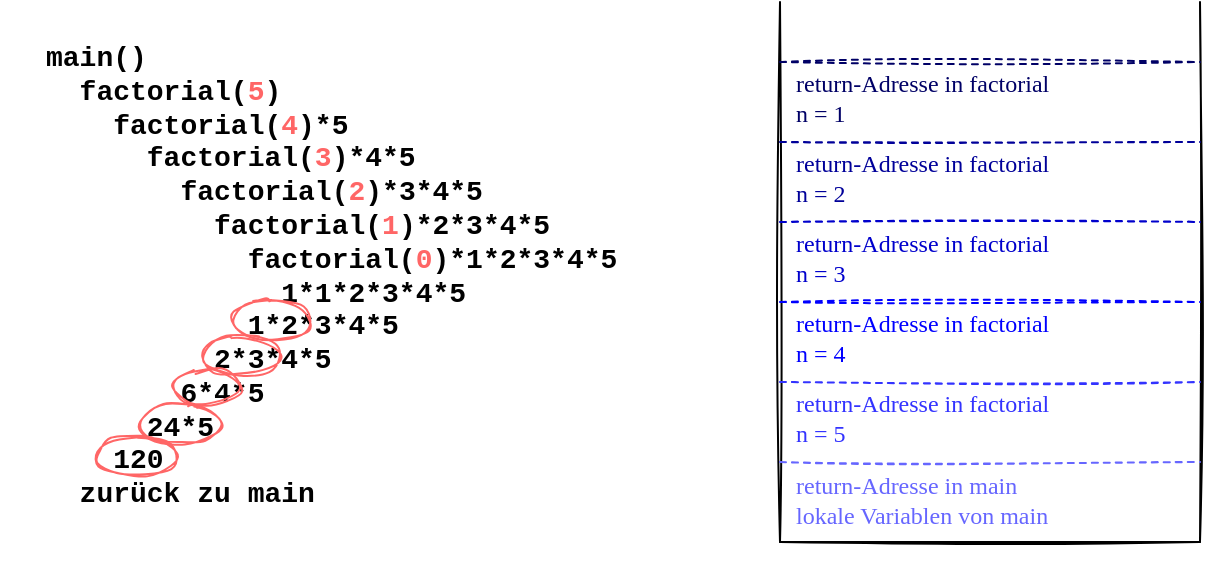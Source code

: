 <mxfile version="20.3.3" type="github">
  <diagram id="fJJS8m-lHhmCYcuf7hih" name="Page-1">
    <mxGraphModel dx="793" dy="882" grid="1" gridSize="10" guides="1" tooltips="1" connect="1" arrows="1" fold="1" page="1" pageScale="1" pageWidth="827" pageHeight="1169" math="0" shadow="0">
      <root>
        <mxCell id="0" />
        <mxCell id="1" parent="0" />
        <mxCell id="i90BJPdS2WtMeatQokGR-23" value="" style="group" vertex="1" connectable="0" parent="1">
          <mxGeometry x="80" y="120" width="365" height="250" as="geometry" />
        </mxCell>
        <mxCell id="i90BJPdS2WtMeatQokGR-16" value="main()&lt;br&gt;&amp;nbsp; factorial(&lt;font color=&quot;#ff6666&quot;&gt;5&lt;/font&gt;)&lt;br&gt;&amp;nbsp; &amp;nbsp; factorial(&lt;font color=&quot;#ff6666&quot;&gt;4&lt;/font&gt;)*5&lt;br&gt;&amp;nbsp; &amp;nbsp; &amp;nbsp; factorial(&lt;font color=&quot;#ff6666&quot;&gt;3&lt;/font&gt;)*4*5&lt;br&gt;&amp;nbsp; &amp;nbsp; &amp;nbsp; &amp;nbsp; factorial(&lt;font color=&quot;#ff6666&quot;&gt;2&lt;/font&gt;)*3*4*5&lt;br&gt;&amp;nbsp; &amp;nbsp; &amp;nbsp; &amp;nbsp; &amp;nbsp; factorial(&lt;font color=&quot;#ff6666&quot;&gt;1&lt;/font&gt;)*2*3*4*5&lt;br&gt;&amp;nbsp; &amp;nbsp; &amp;nbsp; &amp;nbsp; &amp;nbsp; &amp;nbsp; factorial(&lt;font color=&quot;#ff6666&quot;&gt;0&lt;/font&gt;)*1*2*3*4*5&lt;br&gt;&amp;nbsp; &amp;nbsp; &amp;nbsp; &amp;nbsp; &amp;nbsp; &amp;nbsp; &amp;nbsp; 1*1*2*3*4*5&lt;br&gt;&amp;nbsp; &amp;nbsp; &amp;nbsp; &amp;nbsp; &amp;nbsp; &amp;nbsp; 1*2*3*4*5&lt;br&gt;&amp;nbsp; &amp;nbsp; &amp;nbsp; &amp;nbsp; &amp;nbsp; 2*3*4*5&lt;br&gt;&amp;nbsp; &amp;nbsp; &amp;nbsp; &amp;nbsp; 6*4*5&lt;br&gt;&amp;nbsp; &amp;nbsp; &amp;nbsp; 24*5&lt;br&gt;&amp;nbsp; &amp;nbsp; 120&lt;br&gt;&amp;nbsp; zurück zu main" style="text;html=1;strokeColor=none;fillColor=none;align=left;verticalAlign=middle;whiteSpace=wrap;rounded=0;fontFamily=Courier New;fontColor=#000000;fontSize=14;fontStyle=1" vertex="1" parent="i90BJPdS2WtMeatQokGR-23">
          <mxGeometry x="21" y="-24" width="350" height="262" as="geometry" />
        </mxCell>
        <mxCell id="i90BJPdS2WtMeatQokGR-17" value="" style="ellipse;whiteSpace=wrap;html=1;fontFamily=Courier New;fontSize=14;fontColor=#FF6666;fillColor=none;strokeColor=#FF6666;sketch=1;" vertex="1" parent="i90BJPdS2WtMeatQokGR-23">
          <mxGeometry x="116" y="119" width="40" height="20" as="geometry" />
        </mxCell>
        <mxCell id="i90BJPdS2WtMeatQokGR-18" value="" style="ellipse;whiteSpace=wrap;html=1;fontFamily=Courier New;fontSize=14;fontColor=#FF6666;fillColor=none;strokeColor=#FF6666;sketch=1;" vertex="1" parent="i90BJPdS2WtMeatQokGR-23">
          <mxGeometry x="102" y="137" width="38" height="20" as="geometry" />
        </mxCell>
        <mxCell id="i90BJPdS2WtMeatQokGR-19" value="" style="ellipse;whiteSpace=wrap;html=1;fontFamily=Courier New;fontSize=14;fontColor=#FF6666;fillColor=none;strokeColor=#FF6666;sketch=1;" vertex="1" parent="i90BJPdS2WtMeatQokGR-23">
          <mxGeometry x="86" y="154" width="34" height="17" as="geometry" />
        </mxCell>
        <mxCell id="i90BJPdS2WtMeatQokGR-20" value="" style="ellipse;whiteSpace=wrap;html=1;fontFamily=Courier New;fontSize=14;fontColor=#FF6666;fillColor=none;strokeColor=#FF6666;sketch=1;" vertex="1" parent="i90BJPdS2WtMeatQokGR-23">
          <mxGeometry x="70" y="171" width="40" height="20" as="geometry" />
        </mxCell>
        <mxCell id="i90BJPdS2WtMeatQokGR-21" value="" style="ellipse;whiteSpace=wrap;html=1;fontFamily=Courier New;fontSize=14;fontColor=#FF6666;fillColor=none;strokeColor=#FF6666;sketch=1;" vertex="1" parent="i90BJPdS2WtMeatQokGR-23">
          <mxGeometry x="48" y="187" width="40" height="20" as="geometry" />
        </mxCell>
        <mxCell id="i90BJPdS2WtMeatQokGR-24" value="" style="group" vertex="1" connectable="0" parent="1">
          <mxGeometry x="470" y="90" width="210" height="270" as="geometry" />
        </mxCell>
        <mxCell id="i90BJPdS2WtMeatQokGR-1" value="" style="endArrow=none;html=1;rounded=0;sketch=1;" edge="1" parent="i90BJPdS2WtMeatQokGR-24">
          <mxGeometry width="50" height="50" relative="1" as="geometry">
            <mxPoint y="270" as="sourcePoint" />
            <mxPoint x="210" y="270" as="targetPoint" />
          </mxGeometry>
        </mxCell>
        <mxCell id="i90BJPdS2WtMeatQokGR-2" value="" style="endArrow=none;html=1;rounded=0;sketch=1;" edge="1" parent="i90BJPdS2WtMeatQokGR-24">
          <mxGeometry width="50" height="50" relative="1" as="geometry">
            <mxPoint x="210" as="sourcePoint" />
            <mxPoint x="210" y="270" as="targetPoint" />
          </mxGeometry>
        </mxCell>
        <mxCell id="i90BJPdS2WtMeatQokGR-3" value="" style="endArrow=none;html=1;rounded=0;sketch=1;" edge="1" parent="i90BJPdS2WtMeatQokGR-24">
          <mxGeometry width="50" height="50" relative="1" as="geometry">
            <mxPoint as="sourcePoint" />
            <mxPoint y="270" as="targetPoint" />
          </mxGeometry>
        </mxCell>
        <mxCell id="i90BJPdS2WtMeatQokGR-4" value="" style="endArrow=none;html=1;rounded=0;sketch=1;dashed=1;strokeColor=#6666FF;" edge="1" parent="i90BJPdS2WtMeatQokGR-24">
          <mxGeometry width="50" height="50" relative="1" as="geometry">
            <mxPoint y="230" as="sourcePoint" />
            <mxPoint x="210" y="230" as="targetPoint" />
          </mxGeometry>
        </mxCell>
        <mxCell id="i90BJPdS2WtMeatQokGR-5" value="return-Adresse in main&lt;br&gt;lokale Variablen von main" style="text;html=1;strokeColor=none;fillColor=none;align=left;verticalAlign=middle;whiteSpace=wrap;rounded=0;fontFamily=Comic Sans MS;fontColor=#6666FF;" vertex="1" parent="i90BJPdS2WtMeatQokGR-24">
          <mxGeometry x="6" y="234" width="150" height="30" as="geometry" />
        </mxCell>
        <mxCell id="i90BJPdS2WtMeatQokGR-6" value="&lt;font color=&quot;#3333ff&quot;&gt;return-Adresse in factorial&lt;br&gt;n = 5&lt;/font&gt;" style="text;html=1;strokeColor=none;fillColor=none;align=left;verticalAlign=middle;whiteSpace=wrap;rounded=0;fontFamily=Comic Sans MS;fontColor=#0066CC;" vertex="1" parent="i90BJPdS2WtMeatQokGR-24">
          <mxGeometry x="6" y="193" width="184" height="30" as="geometry" />
        </mxCell>
        <mxCell id="i90BJPdS2WtMeatQokGR-7" value="" style="endArrow=none;html=1;rounded=0;sketch=1;dashed=1;strokeColor=#3333FF;" edge="1" parent="i90BJPdS2WtMeatQokGR-24">
          <mxGeometry width="50" height="50" relative="1" as="geometry">
            <mxPoint y="190" as="sourcePoint" />
            <mxPoint x="210" y="190" as="targetPoint" />
          </mxGeometry>
        </mxCell>
        <mxCell id="i90BJPdS2WtMeatQokGR-8" value="&lt;font&gt;return-Adresse in factorial&lt;br&gt;n = 4&lt;/font&gt;" style="text;html=1;strokeColor=none;fillColor=none;align=left;verticalAlign=middle;whiteSpace=wrap;rounded=0;fontFamily=Comic Sans MS;fontColor=#0000FF;" vertex="1" parent="i90BJPdS2WtMeatQokGR-24">
          <mxGeometry x="6" y="153" width="184" height="30" as="geometry" />
        </mxCell>
        <mxCell id="i90BJPdS2WtMeatQokGR-9" value="" style="endArrow=none;html=1;rounded=0;sketch=1;dashed=1;strokeColor=#0000FF;" edge="1" parent="i90BJPdS2WtMeatQokGR-24">
          <mxGeometry width="50" height="50" relative="1" as="geometry">
            <mxPoint y="150" as="sourcePoint" />
            <mxPoint x="210" y="150" as="targetPoint" />
          </mxGeometry>
        </mxCell>
        <mxCell id="i90BJPdS2WtMeatQokGR-10" value="&lt;font&gt;return-Adresse in factorial&lt;br&gt;n = 3&lt;/font&gt;" style="text;html=1;strokeColor=none;fillColor=none;align=left;verticalAlign=middle;whiteSpace=wrap;rounded=0;fontFamily=Comic Sans MS;fontColor=#0000CC;" vertex="1" parent="i90BJPdS2WtMeatQokGR-24">
          <mxGeometry x="6" y="113" width="184" height="30" as="geometry" />
        </mxCell>
        <mxCell id="i90BJPdS2WtMeatQokGR-11" value="" style="endArrow=none;html=1;rounded=0;sketch=1;dashed=1;strokeColor=#0000CC;" edge="1" parent="i90BJPdS2WtMeatQokGR-24">
          <mxGeometry width="50" height="50" relative="1" as="geometry">
            <mxPoint y="110" as="sourcePoint" />
            <mxPoint x="210" y="110" as="targetPoint" />
          </mxGeometry>
        </mxCell>
        <mxCell id="i90BJPdS2WtMeatQokGR-12" value="&lt;font&gt;return-Adresse in factorial&lt;br&gt;n = 2&lt;/font&gt;" style="text;html=1;strokeColor=none;fillColor=none;align=left;verticalAlign=middle;whiteSpace=wrap;rounded=0;fontFamily=Comic Sans MS;fontColor=#000099;" vertex="1" parent="i90BJPdS2WtMeatQokGR-24">
          <mxGeometry x="6" y="73" width="184" height="30" as="geometry" />
        </mxCell>
        <mxCell id="i90BJPdS2WtMeatQokGR-13" value="" style="endArrow=none;html=1;rounded=0;sketch=1;dashed=1;strokeColor=#000099;" edge="1" parent="i90BJPdS2WtMeatQokGR-24">
          <mxGeometry width="50" height="50" relative="1" as="geometry">
            <mxPoint y="70" as="sourcePoint" />
            <mxPoint x="210" y="70" as="targetPoint" />
          </mxGeometry>
        </mxCell>
        <mxCell id="i90BJPdS2WtMeatQokGR-14" value="&lt;font&gt;return-Adresse in factorial&lt;br&gt;n = 1&lt;/font&gt;" style="text;html=1;strokeColor=none;fillColor=none;align=left;verticalAlign=middle;whiteSpace=wrap;rounded=0;fontFamily=Comic Sans MS;fontColor=#000066;" vertex="1" parent="i90BJPdS2WtMeatQokGR-24">
          <mxGeometry x="6" y="33" width="184" height="30" as="geometry" />
        </mxCell>
        <mxCell id="i90BJPdS2WtMeatQokGR-15" value="" style="endArrow=none;html=1;rounded=0;sketch=1;dashed=1;strokeColor=#000066;" edge="1" parent="i90BJPdS2WtMeatQokGR-24">
          <mxGeometry width="50" height="50" relative="1" as="geometry">
            <mxPoint y="30" as="sourcePoint" />
            <mxPoint x="210" y="30" as="targetPoint" />
          </mxGeometry>
        </mxCell>
      </root>
    </mxGraphModel>
  </diagram>
</mxfile>
